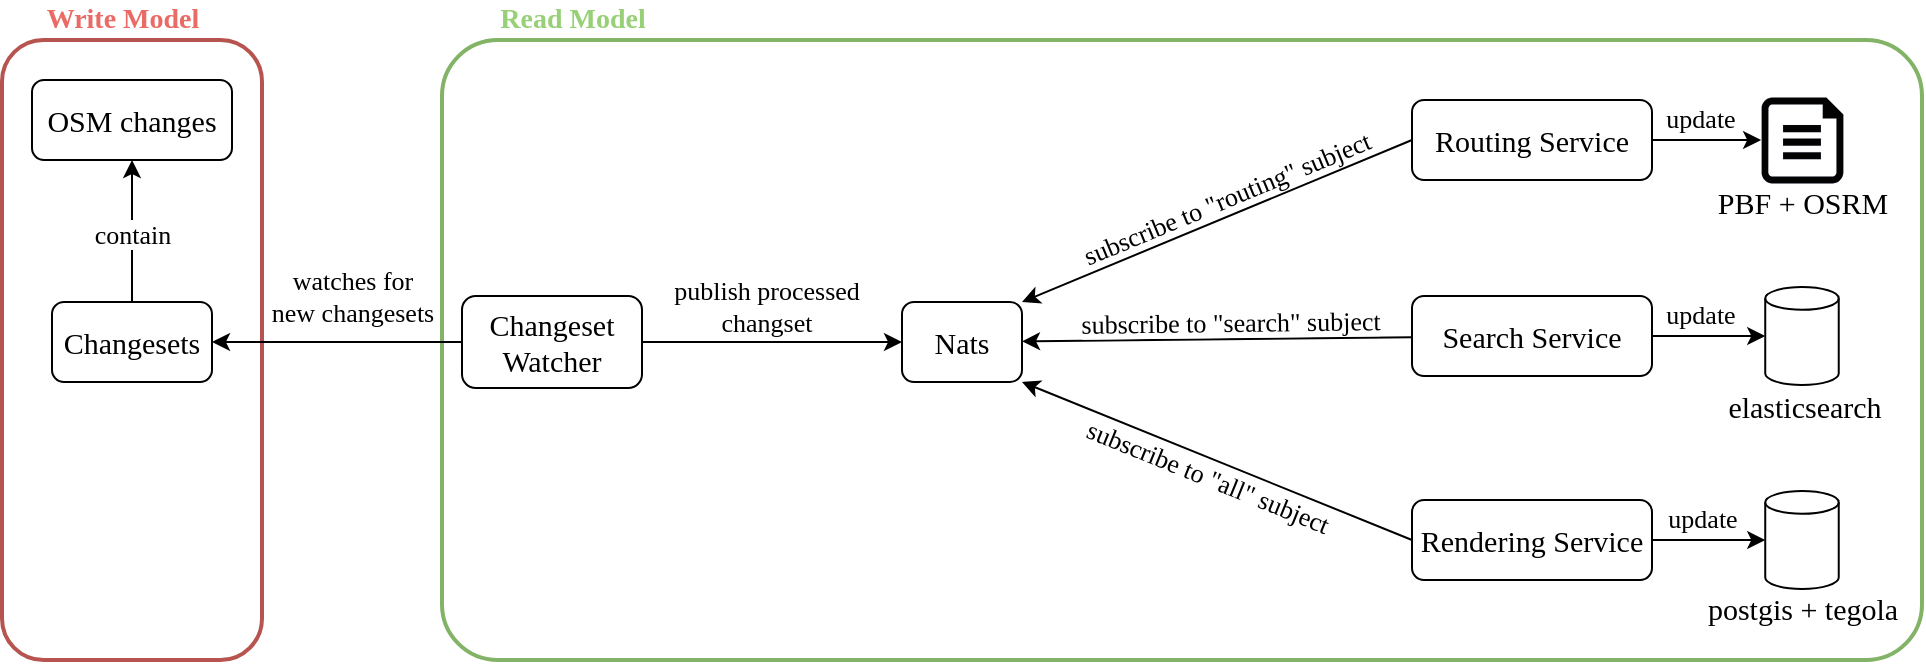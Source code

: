 <mxfile version="17.4.0" type="device"><diagram id="hCtl-UtbpMUr_qcdyoy2" name="Page-1"><mxGraphModel dx="1386" dy="1021" grid="1" gridSize="10" guides="1" tooltips="1" connect="1" arrows="1" fold="1" page="1" pageScale="1" pageWidth="1169" pageHeight="827" math="0" shadow="0"><root><mxCell id="0"/><mxCell id="1" parent="0"/><mxCell id="yw0dBzGgwXgCqMlcelsU-44" value="" style="rounded=1;whiteSpace=wrap;html=1;fillColor=none;arcSize=9;strokeColor=#82b366;strokeWidth=2;fontFamily=Times New Roman;" parent="1" vertex="1"><mxGeometry x="250" y="240" width="740" height="310" as="geometry"/></mxCell><mxCell id="yw0dBzGgwXgCqMlcelsU-42" value="" style="rounded=1;whiteSpace=wrap;html=1;fillColor=none;arcSize=16;strokeColor=#b85450;strokeWidth=2;fontFamily=Times New Roman;" parent="1" vertex="1"><mxGeometry x="30" y="240" width="130" height="310" as="geometry"/></mxCell><mxCell id="7" style="edgeStyle=none;html=1;entryX=1;entryY=0.5;entryDx=0;entryDy=0;startArrow=none;startFill=0;endArrow=classic;endFill=1;fontFamily=Times New Roman;" parent="1" source="3" target="5" edge="1"><mxGeometry relative="1" as="geometry"/></mxCell><mxCell id="8" value="watches for &lt;br&gt;new changesets" style="edgeLabel;html=1;align=center;verticalAlign=middle;resizable=0;points=[];fontFamily=Times New Roman;fontSize=13;" parent="7" vertex="1" connectable="0"><mxGeometry x="0.114" relative="1" as="geometry"><mxPoint x="14" y="-23" as="offset"/></mxGeometry></mxCell><mxCell id="10" style="edgeStyle=none;html=1;entryX=0;entryY=0.5;entryDx=0;entryDy=0;startArrow=none;startFill=0;endArrow=classic;endFill=1;fontFamily=Times New Roman;" parent="1" source="3" target="9" edge="1"><mxGeometry relative="1" as="geometry"/></mxCell><mxCell id="11" value="publish processed &lt;br&gt;changset" style="edgeLabel;html=1;align=center;verticalAlign=middle;resizable=0;points=[];fontFamily=Times New Roman;fontSize=13;" parent="10" vertex="1" connectable="0"><mxGeometry x="-0.171" y="-1" relative="1" as="geometry"><mxPoint x="8" y="-19" as="offset"/></mxGeometry></mxCell><mxCell id="3" value="Changeset&lt;br style=&quot;font-size: 15px;&quot;&gt;Watcher" style="rounded=1;whiteSpace=wrap;html=1;fontFamily=Times New Roman;fontSize=15;" parent="1" vertex="1"><mxGeometry x="260" y="368" width="90" height="46" as="geometry"/></mxCell><mxCell id="6" style="edgeStyle=none;html=1;endArrow=none;endFill=0;startArrow=classic;startFill=1;fontFamily=Times New Roman;" parent="1" source="4" target="5" edge="1"><mxGeometry relative="1" as="geometry"/></mxCell><mxCell id="22" value="contain" style="edgeLabel;html=1;align=center;verticalAlign=middle;resizable=0;points=[];fontFamily=Times New Roman;fontSize=13;" parent="6" vertex="1" connectable="0"><mxGeometry x="0.363" y="-1" relative="1" as="geometry"><mxPoint x="1" y="-12" as="offset"/></mxGeometry></mxCell><mxCell id="4" value="OSM changes" style="rounded=1;whiteSpace=wrap;html=1;fontFamily=Times New Roman;fontSize=15;" parent="1" vertex="1"><mxGeometry x="45" y="260" width="100" height="40" as="geometry"/></mxCell><mxCell id="5" value="Changesets" style="rounded=1;whiteSpace=wrap;html=1;fontFamily=Times New Roman;fontSize=15;" parent="1" vertex="1"><mxGeometry x="55" y="371" width="80" height="40" as="geometry"/></mxCell><mxCell id="17" style="edgeStyle=none;html=1;startArrow=classic;startFill=1;endArrow=none;endFill=0;fontFamily=Times New Roman;" parent="1" source="9" target="16" edge="1"><mxGeometry relative="1" as="geometry"/></mxCell><mxCell id="18" value="subscribe to &quot;search&quot; subject" style="edgeLabel;html=1;align=center;verticalAlign=middle;resizable=0;points=[];rotation=-0.7;fontFamily=Times New Roman;fontSize=13;" parent="17" vertex="1" connectable="0"><mxGeometry x="-0.282" y="3" relative="1" as="geometry"><mxPoint x="34" y="-6" as="offset"/></mxGeometry></mxCell><mxCell id="9" value="Nats" style="rounded=1;whiteSpace=wrap;html=1;fontFamily=Times New Roman;fontSize=15;" parent="1" vertex="1"><mxGeometry x="480" y="371" width="60" height="40" as="geometry"/></mxCell><mxCell id="13" style="edgeStyle=none;html=1;entryX=1;entryY=0;entryDx=0;entryDy=0;startArrow=none;startFill=0;endArrow=classic;endFill=1;exitX=0;exitY=0.5;exitDx=0;exitDy=0;fontFamily=Times New Roman;" parent="1" source="12" target="9" edge="1"><mxGeometry relative="1" as="geometry"/></mxCell><mxCell id="14" value="subscribe to &quot;routing&quot; subject" style="edgeLabel;html=1;align=center;verticalAlign=middle;resizable=0;points=[];rotation=-22.5;fontFamily=Times New Roman;fontSize=13;" parent="13" vertex="1" connectable="0"><mxGeometry x="0.177" y="-1" relative="1" as="geometry"><mxPoint x="22" y="-18" as="offset"/></mxGeometry></mxCell><mxCell id="39" style="edgeStyle=none;html=1;entryX=0;entryY=0.5;entryDx=0;entryDy=0;entryPerimeter=0;startArrow=none;startFill=0;endArrow=classic;endFill=1;fontFamily=Times New Roman;" parent="1" source="12" target="38" edge="1"><mxGeometry relative="1" as="geometry"/></mxCell><mxCell id="40" value="update" style="edgeLabel;html=1;align=center;verticalAlign=middle;resizable=0;points=[];fontFamily=Times New Roman;fontSize=13;" parent="39" vertex="1" connectable="0"><mxGeometry x="-0.326" y="2" relative="1" as="geometry"><mxPoint x="5" y="-9" as="offset"/></mxGeometry></mxCell><mxCell id="12" value="Routing Service" style="rounded=1;whiteSpace=wrap;html=1;fontFamily=Times New Roman;fontSize=15;" parent="1" vertex="1"><mxGeometry x="735" y="270" width="120" height="40" as="geometry"/></mxCell><mxCell id="16" value="Search Service" style="rounded=1;whiteSpace=wrap;html=1;fontFamily=Times New Roman;fontSize=15;verticalAlign=middle;" parent="1" vertex="1"><mxGeometry x="735" y="368" width="120" height="40" as="geometry"/></mxCell><mxCell id="20" style="edgeStyle=none;html=1;entryX=1;entryY=1;entryDx=0;entryDy=0;startArrow=none;startFill=0;endArrow=classic;endFill=1;exitX=0;exitY=0.5;exitDx=0;exitDy=0;fontFamily=Times New Roman;" parent="1" source="19" target="9" edge="1"><mxGeometry relative="1" as="geometry"/></mxCell><mxCell id="21" value="subscribe to &quot;all&quot; subject" style="edgeLabel;html=1;align=center;verticalAlign=middle;resizable=0;points=[];rotation=22.1;fontFamily=Times New Roman;fontSize=13;" parent="20" vertex="1" connectable="0"><mxGeometry x="-0.123" y="-1" relative="1" as="geometry"><mxPoint x="-17" y="3" as="offset"/></mxGeometry></mxCell><mxCell id="30" style="edgeStyle=none;html=1;entryX=0;entryY=0.5;entryDx=0;entryDy=0;entryPerimeter=0;startArrow=none;startFill=0;endArrow=classic;endFill=1;fontFamily=Times New Roman;" parent="1" source="19" target="29" edge="1"><mxGeometry relative="1" as="geometry"/></mxCell><mxCell id="32" value="update" style="edgeLabel;html=1;align=center;verticalAlign=middle;resizable=0;points=[];fontFamily=Times New Roman;fontSize=13;" parent="30" vertex="1" connectable="0"><mxGeometry x="-0.269" relative="1" as="geometry"><mxPoint x="4" y="-11" as="offset"/></mxGeometry></mxCell><mxCell id="19" value="Rendering Service" style="rounded=1;whiteSpace=wrap;html=1;fontFamily=Times New Roman;fontSize=15;" parent="1" vertex="1"><mxGeometry x="735" y="470" width="120" height="40" as="geometry"/></mxCell><mxCell id="27" style="edgeStyle=none;html=1;entryX=1;entryY=0.5;entryDx=0;entryDy=0;startArrow=classic;startFill=1;endArrow=none;endFill=0;fontFamily=Times New Roman;" parent="1" source="23" target="16" edge="1"><mxGeometry relative="1" as="geometry"/></mxCell><mxCell id="28" value="update" style="edgeLabel;html=1;align=center;verticalAlign=middle;resizable=0;points=[];fontFamily=Times New Roman;fontSize=13;" parent="27" vertex="1" connectable="0"><mxGeometry x="0.349" y="-2" relative="1" as="geometry"><mxPoint x="5" y="-9" as="offset"/></mxGeometry></mxCell><mxCell id="23" value="" style="shape=cylinder3;whiteSpace=wrap;html=1;boundedLbl=1;backgroundOutline=1;size=5.69;fontFamily=Times New Roman;" parent="1" vertex="1"><mxGeometry x="911.62" y="363.5" width="36.75" height="49" as="geometry"/></mxCell><mxCell id="26" value="elasticsearch&lt;br style=&quot;font-size: 15px;&quot;&gt;" style="text;html=1;align=center;verticalAlign=middle;resizable=0;points=[];autosize=1;strokeColor=none;fillColor=none;fontFamily=Times New Roman;fontSize=15;" parent="1" vertex="1"><mxGeometry x="886.0" y="413" width="90" height="20" as="geometry"/></mxCell><mxCell id="29" value="" style="shape=cylinder3;whiteSpace=wrap;html=1;boundedLbl=1;backgroundOutline=1;size=5.69;fontFamily=Times New Roman;" parent="1" vertex="1"><mxGeometry x="911.62" y="465.5" width="36.75" height="49" as="geometry"/></mxCell><mxCell id="31" value="postgis + tegola" style="text;html=1;align=center;verticalAlign=middle;resizable=0;points=[];autosize=1;strokeColor=none;fillColor=none;fontFamily=Times New Roman;fontSize=15;" parent="1" vertex="1"><mxGeometry x="875.0" y="514" width="110" height="20" as="geometry"/></mxCell><mxCell id="34" value="PBF + OSRM" style="text;html=1;align=center;verticalAlign=middle;resizable=0;points=[];autosize=1;strokeColor=none;fillColor=none;fontFamily=Times New Roman;fontSize=15;" parent="1" vertex="1"><mxGeometry x="880.0" y="311" width="100" height="20" as="geometry"/></mxCell><mxCell id="38" value="" style="verticalLabelPosition=bottom;html=1;verticalAlign=top;align=center;strokeColor=#6c8ebf;fillColor=#030303;shape=mxgraph.azure.file;pointerEvents=1;strokeWidth=0;fontFamily=Times New Roman;" parent="1" vertex="1"><mxGeometry x="909.56" y="268.48" width="40.88" height="43.04" as="geometry"/></mxCell><mxCell id="yw0dBzGgwXgCqMlcelsU-43" value="Write Model" style="text;html=1;align=center;verticalAlign=middle;resizable=0;points=[];autosize=1;strokeColor=none;fillColor=none;fontSize=14;fontColor=#EA6B66;fontStyle=1;fontFamily=Times New Roman;" parent="1" vertex="1"><mxGeometry x="45" y="220" width="90" height="20" as="geometry"/></mxCell><mxCell id="yw0dBzGgwXgCqMlcelsU-45" value="Read Model" style="text;html=1;align=center;verticalAlign=middle;resizable=0;points=[];autosize=1;strokeColor=none;fillColor=none;fontColor=#97D077;fontStyle=1;fontSize=14;fontFamily=Times New Roman;" parent="1" vertex="1"><mxGeometry x="270" y="220" width="90" height="20" as="geometry"/></mxCell></root></mxGraphModel></diagram></mxfile>